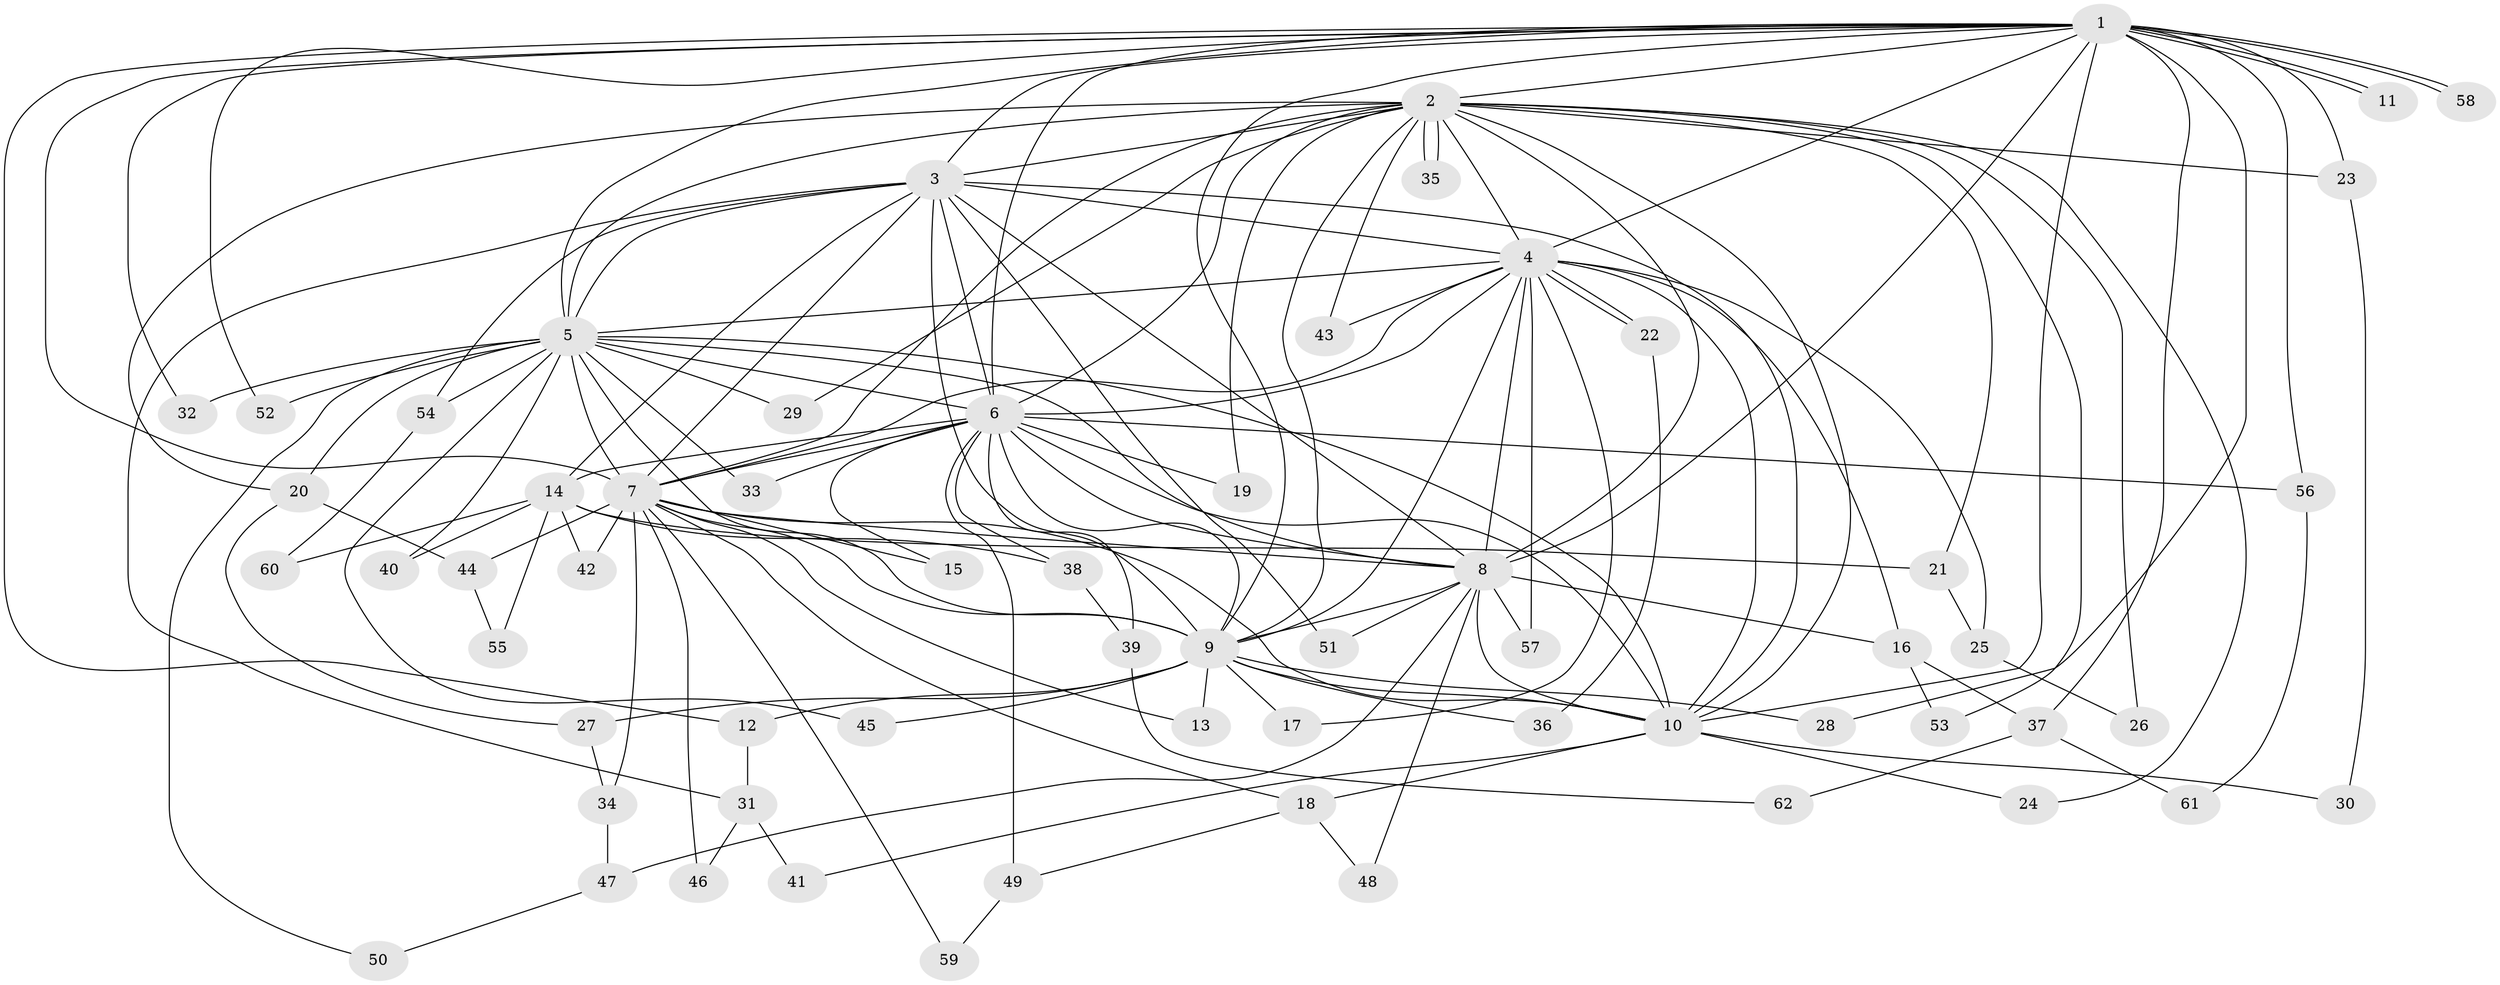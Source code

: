// coarse degree distribution, {14: 0.041666666666666664, 13: 0.041666666666666664, 7: 0.041666666666666664, 9: 0.08333333333333333, 17: 0.041666666666666664, 8: 0.041666666666666664, 2: 0.3333333333333333, 4: 0.08333333333333333, 1: 0.20833333333333334, 5: 0.041666666666666664, 3: 0.041666666666666664}
// Generated by graph-tools (version 1.1) at 2025/17/03/04/25 18:17:30]
// undirected, 62 vertices, 149 edges
graph export_dot {
graph [start="1"]
  node [color=gray90,style=filled];
  1;
  2;
  3;
  4;
  5;
  6;
  7;
  8;
  9;
  10;
  11;
  12;
  13;
  14;
  15;
  16;
  17;
  18;
  19;
  20;
  21;
  22;
  23;
  24;
  25;
  26;
  27;
  28;
  29;
  30;
  31;
  32;
  33;
  34;
  35;
  36;
  37;
  38;
  39;
  40;
  41;
  42;
  43;
  44;
  45;
  46;
  47;
  48;
  49;
  50;
  51;
  52;
  53;
  54;
  55;
  56;
  57;
  58;
  59;
  60;
  61;
  62;
  1 -- 2;
  1 -- 3;
  1 -- 4;
  1 -- 5;
  1 -- 6;
  1 -- 7;
  1 -- 8;
  1 -- 9;
  1 -- 10;
  1 -- 11;
  1 -- 11;
  1 -- 12;
  1 -- 23;
  1 -- 28;
  1 -- 32;
  1 -- 37;
  1 -- 52;
  1 -- 56;
  1 -- 58;
  1 -- 58;
  2 -- 3;
  2 -- 4;
  2 -- 5;
  2 -- 6;
  2 -- 7;
  2 -- 8;
  2 -- 9;
  2 -- 10;
  2 -- 19;
  2 -- 20;
  2 -- 21;
  2 -- 23;
  2 -- 24;
  2 -- 26;
  2 -- 29;
  2 -- 35;
  2 -- 35;
  2 -- 43;
  2 -- 53;
  3 -- 4;
  3 -- 5;
  3 -- 6;
  3 -- 7;
  3 -- 8;
  3 -- 9;
  3 -- 10;
  3 -- 14;
  3 -- 31;
  3 -- 51;
  3 -- 54;
  4 -- 5;
  4 -- 6;
  4 -- 7;
  4 -- 8;
  4 -- 9;
  4 -- 10;
  4 -- 16;
  4 -- 17;
  4 -- 22;
  4 -- 22;
  4 -- 25;
  4 -- 43;
  4 -- 57;
  5 -- 6;
  5 -- 7;
  5 -- 8;
  5 -- 9;
  5 -- 10;
  5 -- 20;
  5 -- 29;
  5 -- 32;
  5 -- 33;
  5 -- 40;
  5 -- 45;
  5 -- 50;
  5 -- 52;
  5 -- 54;
  6 -- 7;
  6 -- 8;
  6 -- 9;
  6 -- 10;
  6 -- 14;
  6 -- 15;
  6 -- 19;
  6 -- 33;
  6 -- 38;
  6 -- 39;
  6 -- 49;
  6 -- 56;
  7 -- 8;
  7 -- 9;
  7 -- 10;
  7 -- 13;
  7 -- 15;
  7 -- 18;
  7 -- 34;
  7 -- 42;
  7 -- 44;
  7 -- 46;
  7 -- 59;
  8 -- 9;
  8 -- 10;
  8 -- 16;
  8 -- 47;
  8 -- 48;
  8 -- 51;
  8 -- 57;
  9 -- 10;
  9 -- 12;
  9 -- 13;
  9 -- 17;
  9 -- 27;
  9 -- 28;
  9 -- 36;
  9 -- 45;
  10 -- 18;
  10 -- 24;
  10 -- 30;
  10 -- 41;
  12 -- 31;
  14 -- 21;
  14 -- 38;
  14 -- 40;
  14 -- 42;
  14 -- 55;
  14 -- 60;
  16 -- 37;
  16 -- 53;
  18 -- 48;
  18 -- 49;
  20 -- 27;
  20 -- 44;
  21 -- 25;
  22 -- 36;
  23 -- 30;
  25 -- 26;
  27 -- 34;
  31 -- 41;
  31 -- 46;
  34 -- 47;
  37 -- 61;
  37 -- 62;
  38 -- 39;
  39 -- 62;
  44 -- 55;
  47 -- 50;
  49 -- 59;
  54 -- 60;
  56 -- 61;
}
